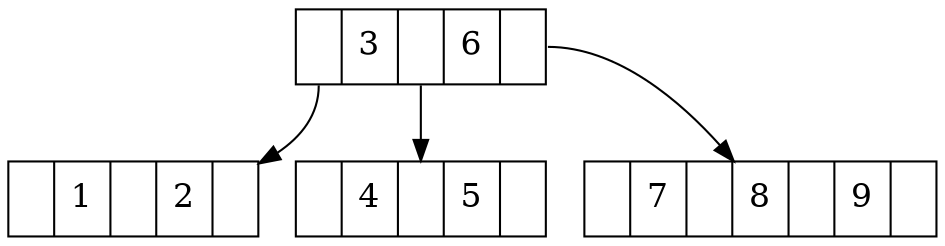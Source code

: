 digraph{graph [];node [fontsize = "16"shape = "record"];edge [];
nodo465 [label = "<c0> | <c1> 3 | <c2> | <c3> 6 | <c4> "];
nodo465:c0 -> nodo20;
nodo465:c2 -> nodo376;
nodo465:c4 -> nodo554;
nodo20 [label = "<c0> | <c1> 1 | <c2> | <c3> 2 | <c4> "];
nodo376 [label = "<c0> | <c1> 4 | <c2> | <c3> 5 | <c4> "];
nodo554 [label = "<c0> | <c1> 7 | <c2> | <c3> 8 | <c4> | <c5> 9 | <c6> "];
}